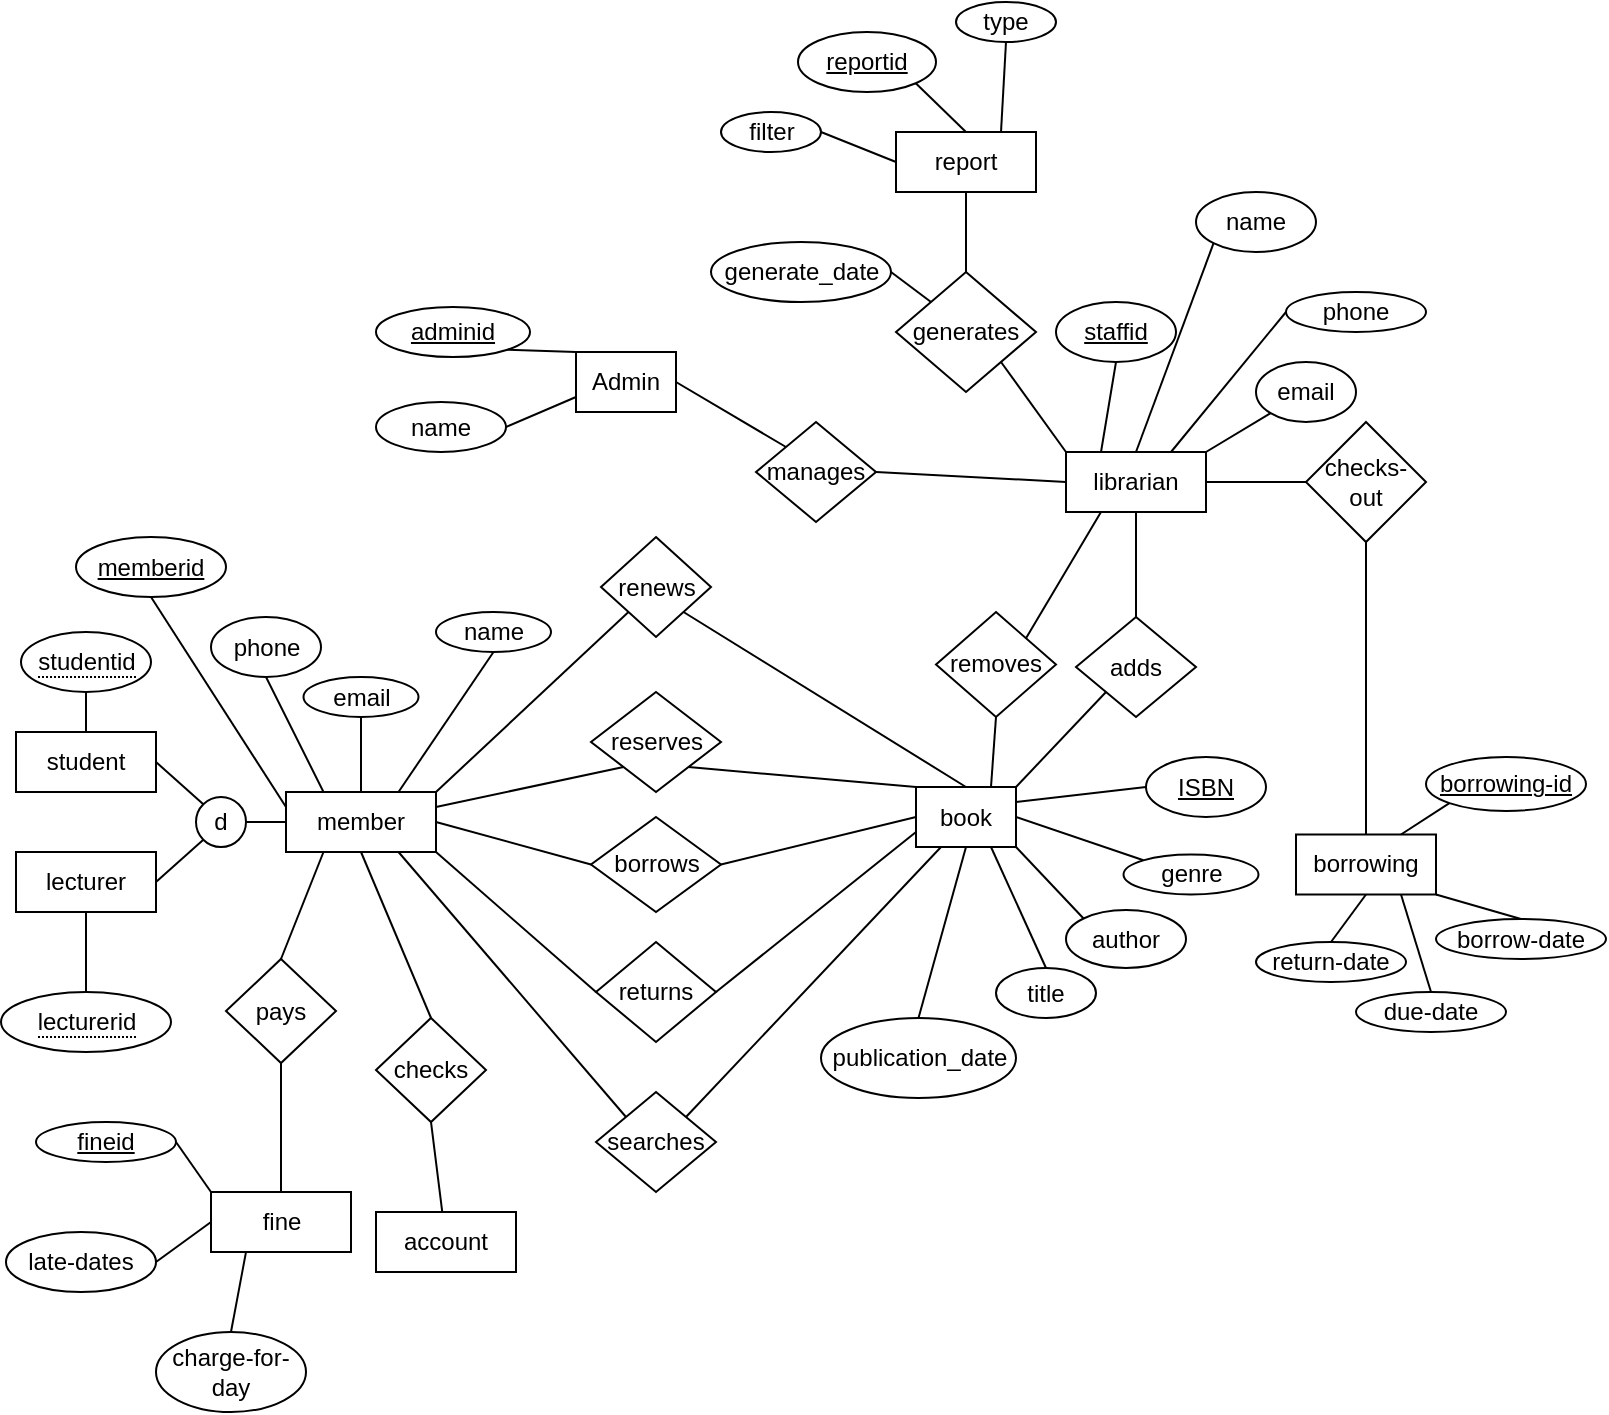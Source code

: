 <mxfile version="23.1.6" type="github">
  <diagram name="Page-1" id="lxUqVznezoO0cVdfgBmG">
    <mxGraphModel dx="956" dy="535" grid="1" gridSize="10" guides="1" tooltips="1" connect="1" arrows="1" fold="1" page="1" pageScale="1" pageWidth="850" pageHeight="1100" math="0" shadow="0">
      <root>
        <mxCell id="0" />
        <mxCell id="1" parent="0" />
        <mxCell id="ocRV4Swg5X49KJZOGOF2-2" value="borrowing" style="html=1;whiteSpace=wrap;" vertex="1" parent="1">
          <mxGeometry x="670" y="471.25" width="70" height="30" as="geometry" />
        </mxCell>
        <mxCell id="ocRV4Swg5X49KJZOGOF2-3" value="librarian" style="html=1;whiteSpace=wrap;" vertex="1" parent="1">
          <mxGeometry x="555" y="280" width="70" height="30" as="geometry" />
        </mxCell>
        <mxCell id="ocRV4Swg5X49KJZOGOF2-4" value="book" style="html=1;whiteSpace=wrap;" vertex="1" parent="1">
          <mxGeometry x="480" y="447.5" width="50" height="30" as="geometry" />
        </mxCell>
        <mxCell id="ocRV4Swg5X49KJZOGOF2-5" value="lecturer" style="html=1;whiteSpace=wrap;" vertex="1" parent="1">
          <mxGeometry x="30" y="480" width="70" height="30" as="geometry" />
        </mxCell>
        <mxCell id="ocRV4Swg5X49KJZOGOF2-6" value="student" style="html=1;whiteSpace=wrap;" vertex="1" parent="1">
          <mxGeometry x="30" y="420" width="70" height="30" as="geometry" />
        </mxCell>
        <mxCell id="ocRV4Swg5X49KJZOGOF2-7" value="member" style="html=1;whiteSpace=wrap;" vertex="1" parent="1">
          <mxGeometry x="165" y="450" width="75" height="30" as="geometry" />
        </mxCell>
        <mxCell id="ocRV4Swg5X49KJZOGOF2-9" value="report" style="html=1;whiteSpace=wrap;" vertex="1" parent="1">
          <mxGeometry x="470" y="120" width="70" height="30" as="geometry" />
        </mxCell>
        <mxCell id="ocRV4Swg5X49KJZOGOF2-10" value="account" style="html=1;whiteSpace=wrap;" vertex="1" parent="1">
          <mxGeometry x="210" y="660" width="70" height="30" as="geometry" />
        </mxCell>
        <mxCell id="ocRV4Swg5X49KJZOGOF2-12" value="d" style="ellipse;whiteSpace=wrap;html=1;aspect=fixed;" vertex="1" parent="1">
          <mxGeometry x="120" y="452.5" width="25" height="25" as="geometry" />
        </mxCell>
        <mxCell id="ocRV4Swg5X49KJZOGOF2-14" value="" style="endArrow=none;html=1;rounded=0;exitX=0;exitY=0;exitDx=0;exitDy=0;entryX=1;entryY=1;entryDx=0;entryDy=0;" edge="1" parent="1" source="ocRV4Swg5X49KJZOGOF2-4" target="ocRV4Swg5X49KJZOGOF2-21">
          <mxGeometry width="50" height="50" relative="1" as="geometry">
            <mxPoint x="510" y="280" as="sourcePoint" />
            <mxPoint x="560" y="230" as="targetPoint" />
          </mxGeometry>
        </mxCell>
        <mxCell id="ocRV4Swg5X49KJZOGOF2-15" value="" style="endArrow=none;html=1;rounded=0;exitX=1;exitY=0.5;exitDx=0;exitDy=0;entryX=0;entryY=0.5;entryDx=0;entryDy=0;" edge="1" parent="1" source="ocRV4Swg5X49KJZOGOF2-12" target="ocRV4Swg5X49KJZOGOF2-7">
          <mxGeometry width="50" height="50" relative="1" as="geometry">
            <mxPoint x="160" y="220" as="sourcePoint" />
            <mxPoint x="210" y="170" as="targetPoint" />
          </mxGeometry>
        </mxCell>
        <mxCell id="ocRV4Swg5X49KJZOGOF2-16" value="" style="endArrow=none;html=1;rounded=0;exitX=1;exitY=0.5;exitDx=0;exitDy=0;entryX=0;entryY=0;entryDx=0;entryDy=0;" edge="1" parent="1" source="ocRV4Swg5X49KJZOGOF2-6" target="ocRV4Swg5X49KJZOGOF2-12">
          <mxGeometry width="50" height="50" relative="1" as="geometry">
            <mxPoint x="125" y="157.5" as="sourcePoint" />
            <mxPoint x="175" y="107.5" as="targetPoint" />
          </mxGeometry>
        </mxCell>
        <mxCell id="ocRV4Swg5X49KJZOGOF2-17" value="" style="endArrow=none;html=1;rounded=0;exitX=1;exitY=0.5;exitDx=0;exitDy=0;entryX=0;entryY=1;entryDx=0;entryDy=0;" edge="1" parent="1" source="ocRV4Swg5X49KJZOGOF2-5" target="ocRV4Swg5X49KJZOGOF2-12">
          <mxGeometry width="50" height="50" relative="1" as="geometry">
            <mxPoint x="140" y="250" as="sourcePoint" />
            <mxPoint x="190" y="200" as="targetPoint" />
          </mxGeometry>
        </mxCell>
        <mxCell id="ocRV4Swg5X49KJZOGOF2-18" value="checks-out" style="rhombus;whiteSpace=wrap;html=1;" vertex="1" parent="1">
          <mxGeometry x="675" y="265" width="60" height="60" as="geometry" />
        </mxCell>
        <mxCell id="ocRV4Swg5X49KJZOGOF2-19" value="adds" style="rhombus;whiteSpace=wrap;html=1;" vertex="1" parent="1">
          <mxGeometry x="560" y="362.5" width="60" height="50" as="geometry" />
        </mxCell>
        <mxCell id="ocRV4Swg5X49KJZOGOF2-20" value="removes" style="rhombus;whiteSpace=wrap;html=1;" vertex="1" parent="1">
          <mxGeometry x="490" y="360" width="60" height="52.5" as="geometry" />
        </mxCell>
        <mxCell id="ocRV4Swg5X49KJZOGOF2-21" value="reserves" style="rhombus;whiteSpace=wrap;html=1;" vertex="1" parent="1">
          <mxGeometry x="317.5" y="400" width="65" height="50" as="geometry" />
        </mxCell>
        <mxCell id="ocRV4Swg5X49KJZOGOF2-22" value="searches" style="rhombus;whiteSpace=wrap;html=1;" vertex="1" parent="1">
          <mxGeometry x="320" y="600" width="60" height="50" as="geometry" />
        </mxCell>
        <mxCell id="ocRV4Swg5X49KJZOGOF2-23" value="returns" style="rhombus;whiteSpace=wrap;html=1;" vertex="1" parent="1">
          <mxGeometry x="320" y="525" width="60" height="50" as="geometry" />
        </mxCell>
        <mxCell id="ocRV4Swg5X49KJZOGOF2-24" value="renews" style="rhombus;whiteSpace=wrap;html=1;" vertex="1" parent="1">
          <mxGeometry x="322.5" y="322.5" width="55" height="50" as="geometry" />
        </mxCell>
        <mxCell id="ocRV4Swg5X49KJZOGOF2-25" value="borrows" style="rhombus;whiteSpace=wrap;html=1;" vertex="1" parent="1">
          <mxGeometry x="317.5" y="462.5" width="65" height="47.5" as="geometry" />
        </mxCell>
        <mxCell id="ocRV4Swg5X49KJZOGOF2-26" value="" style="endArrow=none;html=1;rounded=0;exitX=1;exitY=0.25;exitDx=0;exitDy=0;entryX=0;entryY=1;entryDx=0;entryDy=0;" edge="1" parent="1" source="ocRV4Swg5X49KJZOGOF2-7" target="ocRV4Swg5X49KJZOGOF2-21">
          <mxGeometry width="50" height="50" relative="1" as="geometry">
            <mxPoint x="290" y="280" as="sourcePoint" />
            <mxPoint x="340" y="230" as="targetPoint" />
          </mxGeometry>
        </mxCell>
        <mxCell id="ocRV4Swg5X49KJZOGOF2-27" value="" style="endArrow=none;html=1;rounded=0;exitX=1;exitY=1;exitDx=0;exitDy=0;entryX=0.5;entryY=0;entryDx=0;entryDy=0;" edge="1" parent="1" source="ocRV4Swg5X49KJZOGOF2-24" target="ocRV4Swg5X49KJZOGOF2-4">
          <mxGeometry width="50" height="50" relative="1" as="geometry">
            <mxPoint x="430" y="210" as="sourcePoint" />
            <mxPoint x="480" y="160" as="targetPoint" />
          </mxGeometry>
        </mxCell>
        <mxCell id="ocRV4Swg5X49KJZOGOF2-28" value="" style="endArrow=none;html=1;rounded=0;entryX=0;entryY=0;entryDx=0;entryDy=0;exitX=0.75;exitY=1;exitDx=0;exitDy=0;" edge="1" parent="1" source="ocRV4Swg5X49KJZOGOF2-7" target="ocRV4Swg5X49KJZOGOF2-22">
          <mxGeometry width="50" height="50" relative="1" as="geometry">
            <mxPoint x="240" y="320" as="sourcePoint" />
            <mxPoint x="300" y="370" as="targetPoint" />
          </mxGeometry>
        </mxCell>
        <mxCell id="ocRV4Swg5X49KJZOGOF2-29" value="" style="endArrow=none;html=1;rounded=0;exitX=1;exitY=0.5;exitDx=0;exitDy=0;entryX=0;entryY=0.5;entryDx=0;entryDy=0;" edge="1" parent="1" source="ocRV4Swg5X49KJZOGOF2-25" target="ocRV4Swg5X49KJZOGOF2-4">
          <mxGeometry width="50" height="50" relative="1" as="geometry">
            <mxPoint x="425" y="310" as="sourcePoint" />
            <mxPoint x="475" y="260" as="targetPoint" />
          </mxGeometry>
        </mxCell>
        <mxCell id="ocRV4Swg5X49KJZOGOF2-30" value="" style="endArrow=none;html=1;rounded=0;exitX=1;exitY=0.5;exitDx=0;exitDy=0;entryX=0;entryY=0.5;entryDx=0;entryDy=0;" edge="1" parent="1" source="ocRV4Swg5X49KJZOGOF2-7" target="ocRV4Swg5X49KJZOGOF2-25">
          <mxGeometry width="50" height="50" relative="1" as="geometry">
            <mxPoint x="295" y="300" as="sourcePoint" />
            <mxPoint x="345" y="250" as="targetPoint" />
          </mxGeometry>
        </mxCell>
        <mxCell id="ocRV4Swg5X49KJZOGOF2-31" value="" style="endArrow=none;html=1;rounded=0;exitX=1;exitY=0;exitDx=0;exitDy=0;entryX=0;entryY=1;entryDx=0;entryDy=0;" edge="1" parent="1" source="ocRV4Swg5X49KJZOGOF2-7" target="ocRV4Swg5X49KJZOGOF2-24">
          <mxGeometry width="50" height="50" relative="1" as="geometry">
            <mxPoint x="250" y="245" as="sourcePoint" />
            <mxPoint x="300" y="195" as="targetPoint" />
          </mxGeometry>
        </mxCell>
        <mxCell id="ocRV4Swg5X49KJZOGOF2-32" value="" style="endArrow=none;html=1;rounded=0;entryX=0;entryY=0.5;entryDx=0;entryDy=0;exitX=1;exitY=1;exitDx=0;exitDy=0;" edge="1" parent="1" source="ocRV4Swg5X49KJZOGOF2-7" target="ocRV4Swg5X49KJZOGOF2-23">
          <mxGeometry width="50" height="50" relative="1" as="geometry">
            <mxPoint x="240" y="390" as="sourcePoint" />
            <mxPoint x="290" y="340" as="targetPoint" />
          </mxGeometry>
        </mxCell>
        <mxCell id="ocRV4Swg5X49KJZOGOF2-33" value="" style="endArrow=none;html=1;rounded=0;entryX=0;entryY=0.75;entryDx=0;entryDy=0;exitX=1;exitY=0.5;exitDx=0;exitDy=0;" edge="1" parent="1" source="ocRV4Swg5X49KJZOGOF2-23" target="ocRV4Swg5X49KJZOGOF2-4">
          <mxGeometry width="50" height="50" relative="1" as="geometry">
            <mxPoint x="405" y="390" as="sourcePoint" />
            <mxPoint x="455" y="340" as="targetPoint" />
          </mxGeometry>
        </mxCell>
        <mxCell id="ocRV4Swg5X49KJZOGOF2-34" value="" style="endArrow=none;html=1;rounded=0;exitX=1;exitY=0;exitDx=0;exitDy=0;entryX=0.25;entryY=1;entryDx=0;entryDy=0;" edge="1" parent="1" source="ocRV4Swg5X49KJZOGOF2-22" target="ocRV4Swg5X49KJZOGOF2-4">
          <mxGeometry width="50" height="50" relative="1" as="geometry">
            <mxPoint x="440" y="410" as="sourcePoint" />
            <mxPoint x="490" y="360" as="targetPoint" />
          </mxGeometry>
        </mxCell>
        <mxCell id="ocRV4Swg5X49KJZOGOF2-37" value="" style="endArrow=none;html=1;rounded=0;exitX=1;exitY=0;exitDx=0;exitDy=0;entryX=0.25;entryY=1;entryDx=0;entryDy=0;" edge="1" parent="1" source="ocRV4Swg5X49KJZOGOF2-20" target="ocRV4Swg5X49KJZOGOF2-3">
          <mxGeometry width="50" height="50" relative="1" as="geometry">
            <mxPoint x="450" y="230" as="sourcePoint" />
            <mxPoint x="500" y="180" as="targetPoint" />
          </mxGeometry>
        </mxCell>
        <mxCell id="ocRV4Swg5X49KJZOGOF2-38" value="" style="endArrow=none;html=1;rounded=0;exitX=0.5;exitY=0;exitDx=0;exitDy=0;entryX=0.5;entryY=1;entryDx=0;entryDy=0;" edge="1" parent="1" source="ocRV4Swg5X49KJZOGOF2-19" target="ocRV4Swg5X49KJZOGOF2-3">
          <mxGeometry width="50" height="50" relative="1" as="geometry">
            <mxPoint x="630" y="282.5" as="sourcePoint" />
            <mxPoint x="570" y="320" as="targetPoint" />
          </mxGeometry>
        </mxCell>
        <mxCell id="ocRV4Swg5X49KJZOGOF2-39" value="" style="endArrow=none;html=1;rounded=0;exitX=1;exitY=0;exitDx=0;exitDy=0;entryX=0;entryY=1;entryDx=0;entryDy=0;" edge="1" parent="1" source="ocRV4Swg5X49KJZOGOF2-4" target="ocRV4Swg5X49KJZOGOF2-19">
          <mxGeometry width="50" height="50" relative="1" as="geometry">
            <mxPoint x="620" y="367.5" as="sourcePoint" />
            <mxPoint x="670" y="317.5" as="targetPoint" />
          </mxGeometry>
        </mxCell>
        <mxCell id="ocRV4Swg5X49KJZOGOF2-40" value="" style="endArrow=none;html=1;rounded=0;exitX=0.75;exitY=0;exitDx=0;exitDy=0;entryX=0.5;entryY=1;entryDx=0;entryDy=0;" edge="1" parent="1" source="ocRV4Swg5X49KJZOGOF2-4" target="ocRV4Swg5X49KJZOGOF2-20">
          <mxGeometry width="50" height="50" relative="1" as="geometry">
            <mxPoint x="530" y="322.5" as="sourcePoint" />
            <mxPoint x="580" y="272.5" as="targetPoint" />
          </mxGeometry>
        </mxCell>
        <mxCell id="ocRV4Swg5X49KJZOGOF2-42" value="Admin" style="rounded=0;whiteSpace=wrap;html=1;" vertex="1" parent="1">
          <mxGeometry x="310" y="230" width="50" height="30" as="geometry" />
        </mxCell>
        <mxCell id="ocRV4Swg5X49KJZOGOF2-43" value="manages" style="rhombus;whiteSpace=wrap;html=1;" vertex="1" parent="1">
          <mxGeometry x="400" y="265" width="60" height="50" as="geometry" />
        </mxCell>
        <mxCell id="ocRV4Swg5X49KJZOGOF2-44" value="" style="endArrow=none;html=1;rounded=0;exitX=1;exitY=0.5;exitDx=0;exitDy=0;entryX=0;entryY=0;entryDx=0;entryDy=0;" edge="1" parent="1" source="ocRV4Swg5X49KJZOGOF2-42" target="ocRV4Swg5X49KJZOGOF2-43">
          <mxGeometry width="50" height="50" relative="1" as="geometry">
            <mxPoint x="360" y="170" as="sourcePoint" />
            <mxPoint x="410" y="120" as="targetPoint" />
          </mxGeometry>
        </mxCell>
        <mxCell id="ocRV4Swg5X49KJZOGOF2-45" value="" style="endArrow=none;html=1;rounded=0;entryX=0.5;entryY=1;entryDx=0;entryDy=0;exitX=0.5;exitY=0;exitDx=0;exitDy=0;" edge="1" parent="1" source="ocRV4Swg5X49KJZOGOF2-2" target="ocRV4Swg5X49KJZOGOF2-18">
          <mxGeometry width="50" height="50" relative="1" as="geometry">
            <mxPoint x="670" y="310" as="sourcePoint" />
            <mxPoint x="720" y="260" as="targetPoint" />
          </mxGeometry>
        </mxCell>
        <mxCell id="ocRV4Swg5X49KJZOGOF2-46" value="" style="endArrow=none;html=1;rounded=0;exitX=1;exitY=0.5;exitDx=0;exitDy=0;entryX=0;entryY=0.5;entryDx=0;entryDy=0;" edge="1" parent="1" source="ocRV4Swg5X49KJZOGOF2-3" target="ocRV4Swg5X49KJZOGOF2-18">
          <mxGeometry width="50" height="50" relative="1" as="geometry">
            <mxPoint x="630" y="220" as="sourcePoint" />
            <mxPoint x="680" y="170" as="targetPoint" />
          </mxGeometry>
        </mxCell>
        <mxCell id="ocRV4Swg5X49KJZOGOF2-47" value="" style="endArrow=none;html=1;rounded=0;entryX=1;entryY=0.5;entryDx=0;entryDy=0;exitX=0;exitY=0.5;exitDx=0;exitDy=0;" edge="1" parent="1" source="ocRV4Swg5X49KJZOGOF2-3" target="ocRV4Swg5X49KJZOGOF2-43">
          <mxGeometry width="50" height="50" relative="1" as="geometry">
            <mxPoint x="485" y="190" as="sourcePoint" />
            <mxPoint x="535" y="140" as="targetPoint" />
          </mxGeometry>
        </mxCell>
        <mxCell id="ocRV4Swg5X49KJZOGOF2-48" value="checks" style="rhombus;whiteSpace=wrap;html=1;" vertex="1" parent="1">
          <mxGeometry x="210" y="563" width="55" height="52" as="geometry" />
        </mxCell>
        <mxCell id="ocRV4Swg5X49KJZOGOF2-49" value="generates" style="rhombus;whiteSpace=wrap;html=1;" vertex="1" parent="1">
          <mxGeometry x="470" y="190" width="70" height="60" as="geometry" />
        </mxCell>
        <mxCell id="ocRV4Swg5X49KJZOGOF2-50" value="" style="endArrow=none;html=1;rounded=0;entryX=0.5;entryY=1;entryDx=0;entryDy=0;exitX=0.5;exitY=0;exitDx=0;exitDy=0;" edge="1" parent="1" source="ocRV4Swg5X49KJZOGOF2-49" target="ocRV4Swg5X49KJZOGOF2-9">
          <mxGeometry width="50" height="50" relative="1" as="geometry">
            <mxPoint x="460" y="190" as="sourcePoint" />
            <mxPoint x="510" y="140" as="targetPoint" />
          </mxGeometry>
        </mxCell>
        <mxCell id="ocRV4Swg5X49KJZOGOF2-51" value="" style="endArrow=none;html=1;rounded=0;entryX=1;entryY=1;entryDx=0;entryDy=0;exitX=0;exitY=0;exitDx=0;exitDy=0;" edge="1" parent="1" source="ocRV4Swg5X49KJZOGOF2-3" target="ocRV4Swg5X49KJZOGOF2-49">
          <mxGeometry width="50" height="50" relative="1" as="geometry">
            <mxPoint x="505" y="300" as="sourcePoint" />
            <mxPoint x="555" y="250" as="targetPoint" />
          </mxGeometry>
        </mxCell>
        <mxCell id="ocRV4Swg5X49KJZOGOF2-52" value="" style="endArrow=none;html=1;rounded=0;entryX=0.5;entryY=1;entryDx=0;entryDy=0;" edge="1" parent="1" source="ocRV4Swg5X49KJZOGOF2-10" target="ocRV4Swg5X49KJZOGOF2-48">
          <mxGeometry width="50" height="50" relative="1" as="geometry">
            <mxPoint x="130" y="720" as="sourcePoint" />
            <mxPoint x="180" y="670" as="targetPoint" />
          </mxGeometry>
        </mxCell>
        <mxCell id="ocRV4Swg5X49KJZOGOF2-53" value="" style="endArrow=none;html=1;rounded=0;entryX=0.5;entryY=1;entryDx=0;entryDy=0;exitX=0.5;exitY=0;exitDx=0;exitDy=0;" edge="1" parent="1" source="ocRV4Swg5X49KJZOGOF2-48" target="ocRV4Swg5X49KJZOGOF2-7">
          <mxGeometry width="50" height="50" relative="1" as="geometry">
            <mxPoint x="140" y="575" as="sourcePoint" />
            <mxPoint x="190" y="525" as="targetPoint" />
          </mxGeometry>
        </mxCell>
        <mxCell id="ocRV4Swg5X49KJZOGOF2-62" value="memberid" style="ellipse;whiteSpace=wrap;html=1;align=center;fontStyle=4;" vertex="1" parent="1">
          <mxGeometry x="60" y="322.5" width="75" height="30" as="geometry" />
        </mxCell>
        <mxCell id="ocRV4Swg5X49KJZOGOF2-63" value="publication_date" style="ellipse;whiteSpace=wrap;html=1;align=center;" vertex="1" parent="1">
          <mxGeometry x="432.5" y="563" width="97.5" height="40" as="geometry" />
        </mxCell>
        <mxCell id="ocRV4Swg5X49KJZOGOF2-64" value="genre" style="ellipse;whiteSpace=wrap;html=1;align=center;" vertex="1" parent="1">
          <mxGeometry x="583.75" y="481.25" width="67.5" height="20" as="geometry" />
        </mxCell>
        <mxCell id="ocRV4Swg5X49KJZOGOF2-65" value="author" style="ellipse;whiteSpace=wrap;html=1;align=center;" vertex="1" parent="1">
          <mxGeometry x="555" y="509" width="60" height="29" as="geometry" />
        </mxCell>
        <mxCell id="ocRV4Swg5X49KJZOGOF2-67" value="phone" style="ellipse;whiteSpace=wrap;html=1;align=center;" vertex="1" parent="1">
          <mxGeometry x="127.5" y="362.5" width="55" height="30" as="geometry" />
        </mxCell>
        <mxCell id="ocRV4Swg5X49KJZOGOF2-68" value="email" style="ellipse;whiteSpace=wrap;html=1;align=center;" vertex="1" parent="1">
          <mxGeometry x="173.75" y="392.5" width="57.5" height="20" as="geometry" />
        </mxCell>
        <mxCell id="ocRV4Swg5X49KJZOGOF2-69" value="name" style="ellipse;whiteSpace=wrap;html=1;align=center;" vertex="1" parent="1">
          <mxGeometry x="240" y="360" width="57.5" height="20" as="geometry" />
        </mxCell>
        <mxCell id="ocRV4Swg5X49KJZOGOF2-70" value="&lt;span style=&quot;border-bottom: 1px dotted&quot;&gt;studentid&lt;/span&gt;" style="ellipse;whiteSpace=wrap;html=1;align=center;" vertex="1" parent="1">
          <mxGeometry x="32.5" y="370" width="65" height="30" as="geometry" />
        </mxCell>
        <mxCell id="ocRV4Swg5X49KJZOGOF2-71" value="&lt;span style=&quot;border-bottom: 1px dotted&quot;&gt;lecturerid&lt;/span&gt;" style="ellipse;whiteSpace=wrap;html=1;align=center;" vertex="1" parent="1">
          <mxGeometry x="22.5" y="550" width="85" height="30" as="geometry" />
        </mxCell>
        <mxCell id="ocRV4Swg5X49KJZOGOF2-72" value="" style="endArrow=none;html=1;rounded=0;entryX=0.5;entryY=1;entryDx=0;entryDy=0;exitX=0.25;exitY=0;exitDx=0;exitDy=0;" edge="1" parent="1" source="ocRV4Swg5X49KJZOGOF2-7" target="ocRV4Swg5X49KJZOGOF2-67">
          <mxGeometry width="50" height="50" relative="1" as="geometry">
            <mxPoint x="145" y="412.5" as="sourcePoint" />
            <mxPoint x="195" y="362.5" as="targetPoint" />
          </mxGeometry>
        </mxCell>
        <mxCell id="ocRV4Swg5X49KJZOGOF2-73" value="" style="endArrow=none;html=1;rounded=0;exitX=0.75;exitY=0;exitDx=0;exitDy=0;entryX=0.5;entryY=1;entryDx=0;entryDy=0;" edge="1" parent="1" source="ocRV4Swg5X49KJZOGOF2-7" target="ocRV4Swg5X49KJZOGOF2-69">
          <mxGeometry width="50" height="50" relative="1" as="geometry">
            <mxPoint x="192.5" y="447.5" as="sourcePoint" />
            <mxPoint x="242.5" y="397.5" as="targetPoint" />
          </mxGeometry>
        </mxCell>
        <mxCell id="ocRV4Swg5X49KJZOGOF2-74" value="" style="endArrow=none;html=1;rounded=0;entryX=0.5;entryY=1;entryDx=0;entryDy=0;exitX=0;exitY=0.25;exitDx=0;exitDy=0;" edge="1" parent="1" source="ocRV4Swg5X49KJZOGOF2-7" target="ocRV4Swg5X49KJZOGOF2-62">
          <mxGeometry width="50" height="50" relative="1" as="geometry">
            <mxPoint x="162.5" y="440" as="sourcePoint" />
            <mxPoint x="212.5" y="390" as="targetPoint" />
          </mxGeometry>
        </mxCell>
        <mxCell id="ocRV4Swg5X49KJZOGOF2-75" value="" style="endArrow=none;html=1;rounded=0;exitX=0.5;exitY=0;exitDx=0;exitDy=0;entryX=0.5;entryY=1;entryDx=0;entryDy=0;" edge="1" parent="1" source="ocRV4Swg5X49KJZOGOF2-6" target="ocRV4Swg5X49KJZOGOF2-70">
          <mxGeometry width="50" height="50" relative="1" as="geometry">
            <mxPoint x="70" y="402.5" as="sourcePoint" />
            <mxPoint x="120" y="352.5" as="targetPoint" />
          </mxGeometry>
        </mxCell>
        <mxCell id="ocRV4Swg5X49KJZOGOF2-76" value="" style="endArrow=none;html=1;rounded=0;entryX=0.5;entryY=1;entryDx=0;entryDy=0;exitX=0.5;exitY=0;exitDx=0;exitDy=0;" edge="1" parent="1" source="ocRV4Swg5X49KJZOGOF2-71" target="ocRV4Swg5X49KJZOGOF2-5">
          <mxGeometry width="50" height="50" relative="1" as="geometry">
            <mxPoint x="70" y="560" as="sourcePoint" />
            <mxPoint x="120" y="510" as="targetPoint" />
          </mxGeometry>
        </mxCell>
        <mxCell id="ocRV4Swg5X49KJZOGOF2-78" value="" style="endArrow=none;html=1;rounded=0;entryX=0.5;entryY=1;entryDx=0;entryDy=0;exitX=0.5;exitY=0;exitDx=0;exitDy=0;" edge="1" parent="1" source="ocRV4Swg5X49KJZOGOF2-7" target="ocRV4Swg5X49KJZOGOF2-68">
          <mxGeometry width="50" height="50" relative="1" as="geometry">
            <mxPoint x="175" y="447.5" as="sourcePoint" />
            <mxPoint x="225" y="397.5" as="targetPoint" />
          </mxGeometry>
        </mxCell>
        <mxCell id="ocRV4Swg5X49KJZOGOF2-81" value="title" style="ellipse;whiteSpace=wrap;html=1;align=center;" vertex="1" parent="1">
          <mxGeometry x="520" y="538" width="50" height="25" as="geometry" />
        </mxCell>
        <mxCell id="ocRV4Swg5X49KJZOGOF2-83" value="ISBN" style="ellipse;whiteSpace=wrap;html=1;align=center;fontStyle=4;" vertex="1" parent="1">
          <mxGeometry x="595" y="432.5" width="60" height="30" as="geometry" />
        </mxCell>
        <mxCell id="ocRV4Swg5X49KJZOGOF2-84" value="" style="endArrow=none;html=1;rounded=0;entryX=0.5;entryY=1;entryDx=0;entryDy=0;exitX=0.5;exitY=0;exitDx=0;exitDy=0;" edge="1" parent="1" source="ocRV4Swg5X49KJZOGOF2-63" target="ocRV4Swg5X49KJZOGOF2-4">
          <mxGeometry width="50" height="50" relative="1" as="geometry">
            <mxPoint x="460" y="575" as="sourcePoint" />
            <mxPoint x="510" y="525" as="targetPoint" />
          </mxGeometry>
        </mxCell>
        <mxCell id="ocRV4Swg5X49KJZOGOF2-85" value="" style="endArrow=none;html=1;rounded=0;entryX=1;entryY=1;entryDx=0;entryDy=0;exitX=0;exitY=0;exitDx=0;exitDy=0;" edge="1" parent="1" source="ocRV4Swg5X49KJZOGOF2-65" target="ocRV4Swg5X49KJZOGOF2-4">
          <mxGeometry width="50" height="50" relative="1" as="geometry">
            <mxPoint x="505" y="560" as="sourcePoint" />
            <mxPoint x="555" y="510" as="targetPoint" />
          </mxGeometry>
        </mxCell>
        <mxCell id="ocRV4Swg5X49KJZOGOF2-86" value="" style="endArrow=none;html=1;rounded=0;entryX=0.75;entryY=1;entryDx=0;entryDy=0;exitX=0.5;exitY=0;exitDx=0;exitDy=0;" edge="1" parent="1" source="ocRV4Swg5X49KJZOGOF2-81" target="ocRV4Swg5X49KJZOGOF2-4">
          <mxGeometry width="50" height="50" relative="1" as="geometry">
            <mxPoint x="470" y="563" as="sourcePoint" />
            <mxPoint x="520" y="513" as="targetPoint" />
          </mxGeometry>
        </mxCell>
        <mxCell id="ocRV4Swg5X49KJZOGOF2-87" value="" style="endArrow=none;html=1;rounded=0;exitX=1;exitY=0.5;exitDx=0;exitDy=0;entryX=0;entryY=0;entryDx=0;entryDy=0;" edge="1" parent="1" source="ocRV4Swg5X49KJZOGOF2-4" target="ocRV4Swg5X49KJZOGOF2-64">
          <mxGeometry width="50" height="50" relative="1" as="geometry">
            <mxPoint x="545" y="540" as="sourcePoint" />
            <mxPoint x="595" y="490" as="targetPoint" />
          </mxGeometry>
        </mxCell>
        <mxCell id="ocRV4Swg5X49KJZOGOF2-88" value="" style="endArrow=none;html=1;rounded=0;exitX=1;exitY=0.25;exitDx=0;exitDy=0;entryX=0;entryY=0.5;entryDx=0;entryDy=0;" edge="1" parent="1" source="ocRV4Swg5X49KJZOGOF2-4" target="ocRV4Swg5X49KJZOGOF2-83">
          <mxGeometry width="50" height="50" relative="1" as="geometry">
            <mxPoint x="530" y="487.5" as="sourcePoint" />
            <mxPoint x="580" y="437.5" as="targetPoint" />
          </mxGeometry>
        </mxCell>
        <mxCell id="ocRV4Swg5X49KJZOGOF2-89" value="borrowing-id" style="ellipse;whiteSpace=wrap;html=1;align=center;fontStyle=4;" vertex="1" parent="1">
          <mxGeometry x="735" y="432.5" width="80" height="27" as="geometry" />
        </mxCell>
        <mxCell id="ocRV4Swg5X49KJZOGOF2-90" value="return-date" style="ellipse;whiteSpace=wrap;html=1;align=center;" vertex="1" parent="1">
          <mxGeometry x="650" y="525" width="75" height="20" as="geometry" />
        </mxCell>
        <mxCell id="ocRV4Swg5X49KJZOGOF2-91" value="due-date" style="ellipse;whiteSpace=wrap;html=1;align=center;" vertex="1" parent="1">
          <mxGeometry x="700" y="550" width="75" height="20" as="geometry" />
        </mxCell>
        <mxCell id="ocRV4Swg5X49KJZOGOF2-92" value="borrow-date" style="ellipse;whiteSpace=wrap;html=1;align=center;" vertex="1" parent="1">
          <mxGeometry x="740" y="513.5" width="85" height="20" as="geometry" />
        </mxCell>
        <mxCell id="ocRV4Swg5X49KJZOGOF2-93" value="" style="endArrow=none;html=1;rounded=0;entryX=0.5;entryY=1;entryDx=0;entryDy=0;exitX=0.5;exitY=0;exitDx=0;exitDy=0;" edge="1" parent="1" source="ocRV4Swg5X49KJZOGOF2-90" target="ocRV4Swg5X49KJZOGOF2-2">
          <mxGeometry width="50" height="50" relative="1" as="geometry">
            <mxPoint x="605" y="603" as="sourcePoint" />
            <mxPoint x="655" y="553" as="targetPoint" />
          </mxGeometry>
        </mxCell>
        <mxCell id="ocRV4Swg5X49KJZOGOF2-94" value="" style="endArrow=none;html=1;rounded=0;entryX=0.75;entryY=1;entryDx=0;entryDy=0;exitX=0.5;exitY=0;exitDx=0;exitDy=0;" edge="1" parent="1" source="ocRV4Swg5X49KJZOGOF2-91" target="ocRV4Swg5X49KJZOGOF2-2">
          <mxGeometry width="50" height="50" relative="1" as="geometry">
            <mxPoint x="615" y="608" as="sourcePoint" />
            <mxPoint x="665" y="558" as="targetPoint" />
          </mxGeometry>
        </mxCell>
        <mxCell id="ocRV4Swg5X49KJZOGOF2-95" value="" style="endArrow=none;html=1;rounded=0;entryX=1;entryY=1;entryDx=0;entryDy=0;exitX=0.5;exitY=0;exitDx=0;exitDy=0;" edge="1" parent="1" source="ocRV4Swg5X49KJZOGOF2-92" target="ocRV4Swg5X49KJZOGOF2-2">
          <mxGeometry width="50" height="50" relative="1" as="geometry">
            <mxPoint x="655" y="588" as="sourcePoint" />
            <mxPoint x="705" y="538" as="targetPoint" />
          </mxGeometry>
        </mxCell>
        <mxCell id="ocRV4Swg5X49KJZOGOF2-96" value="" style="endArrow=none;html=1;rounded=0;exitX=0.75;exitY=0;exitDx=0;exitDy=0;entryX=0;entryY=1;entryDx=0;entryDy=0;" edge="1" parent="1" source="ocRV4Swg5X49KJZOGOF2-2" target="ocRV4Swg5X49KJZOGOF2-89">
          <mxGeometry width="50" height="50" relative="1" as="geometry">
            <mxPoint x="780" y="502.5" as="sourcePoint" />
            <mxPoint x="830" y="452.5" as="targetPoint" />
          </mxGeometry>
        </mxCell>
        <mxCell id="ocRV4Swg5X49KJZOGOF2-97" value="staffid" style="ellipse;whiteSpace=wrap;html=1;align=center;fontStyle=4;" vertex="1" parent="1">
          <mxGeometry x="550" y="205" width="60" height="30" as="geometry" />
        </mxCell>
        <mxCell id="ocRV4Swg5X49KJZOGOF2-98" value="phone" style="ellipse;whiteSpace=wrap;html=1;align=center;" vertex="1" parent="1">
          <mxGeometry x="665" y="200" width="70" height="20" as="geometry" />
        </mxCell>
        <mxCell id="ocRV4Swg5X49KJZOGOF2-99" value="email" style="ellipse;whiteSpace=wrap;html=1;align=center;" vertex="1" parent="1">
          <mxGeometry x="650" y="235" width="50" height="30" as="geometry" />
        </mxCell>
        <mxCell id="ocRV4Swg5X49KJZOGOF2-100" value="name" style="ellipse;whiteSpace=wrap;html=1;align=center;" vertex="1" parent="1">
          <mxGeometry x="620" y="150" width="60" height="30" as="geometry" />
        </mxCell>
        <mxCell id="ocRV4Swg5X49KJZOGOF2-102" value="" style="endArrow=none;html=1;rounded=0;exitX=1;exitY=0;exitDx=0;exitDy=0;entryX=0;entryY=1;entryDx=0;entryDy=0;" edge="1" parent="1" source="ocRV4Swg5X49KJZOGOF2-3" target="ocRV4Swg5X49KJZOGOF2-99">
          <mxGeometry width="50" height="50" relative="1" as="geometry">
            <mxPoint x="610" y="322.5" as="sourcePoint" />
            <mxPoint x="660" y="272.5" as="targetPoint" />
          </mxGeometry>
        </mxCell>
        <mxCell id="ocRV4Swg5X49KJZOGOF2-103" value="" style="endArrow=none;html=1;rounded=0;exitX=0.75;exitY=0;exitDx=0;exitDy=0;entryX=0;entryY=0.5;entryDx=0;entryDy=0;" edge="1" parent="1" source="ocRV4Swg5X49KJZOGOF2-3" target="ocRV4Swg5X49KJZOGOF2-98">
          <mxGeometry width="50" height="50" relative="1" as="geometry">
            <mxPoint x="601.25" y="270" as="sourcePoint" />
            <mxPoint x="651.25" y="220" as="targetPoint" />
          </mxGeometry>
        </mxCell>
        <mxCell id="ocRV4Swg5X49KJZOGOF2-104" value="" style="endArrow=none;html=1;rounded=0;exitX=0.5;exitY=0;exitDx=0;exitDy=0;entryX=0;entryY=1;entryDx=0;entryDy=0;" edge="1" parent="1" source="ocRV4Swg5X49KJZOGOF2-3" target="ocRV4Swg5X49KJZOGOF2-100">
          <mxGeometry width="50" height="50" relative="1" as="geometry">
            <mxPoint x="615" y="235" as="sourcePoint" />
            <mxPoint x="665" y="185" as="targetPoint" />
          </mxGeometry>
        </mxCell>
        <mxCell id="ocRV4Swg5X49KJZOGOF2-105" value="" style="endArrow=none;html=1;rounded=0;exitX=0.25;exitY=0;exitDx=0;exitDy=0;entryX=0.5;entryY=1;entryDx=0;entryDy=0;" edge="1" parent="1" source="ocRV4Swg5X49KJZOGOF2-3" target="ocRV4Swg5X49KJZOGOF2-97">
          <mxGeometry width="50" height="50" relative="1" as="geometry">
            <mxPoint x="583.75" y="240" as="sourcePoint" />
            <mxPoint x="633.75" y="190" as="targetPoint" />
          </mxGeometry>
        </mxCell>
        <mxCell id="ocRV4Swg5X49KJZOGOF2-112" value="pays" style="rhombus;whiteSpace=wrap;html=1;" vertex="1" parent="1">
          <mxGeometry x="135" y="533.5" width="55" height="52" as="geometry" />
        </mxCell>
        <mxCell id="ocRV4Swg5X49KJZOGOF2-114" value="fine" style="html=1;whiteSpace=wrap;" vertex="1" parent="1">
          <mxGeometry x="127.5" y="650" width="70" height="30" as="geometry" />
        </mxCell>
        <mxCell id="ocRV4Swg5X49KJZOGOF2-115" value="" style="endArrow=none;html=1;rounded=0;entryX=0.5;entryY=1;entryDx=0;entryDy=0;exitX=0.5;exitY=0;exitDx=0;exitDy=0;" edge="1" parent="1" source="ocRV4Swg5X49KJZOGOF2-114" target="ocRV4Swg5X49KJZOGOF2-112">
          <mxGeometry width="50" height="50" relative="1" as="geometry">
            <mxPoint x="115" y="660" as="sourcePoint" />
            <mxPoint x="165" y="610" as="targetPoint" />
          </mxGeometry>
        </mxCell>
        <mxCell id="ocRV4Swg5X49KJZOGOF2-116" value="" style="endArrow=none;html=1;rounded=0;entryX=0.25;entryY=1;entryDx=0;entryDy=0;exitX=0.5;exitY=0;exitDx=0;exitDy=0;" edge="1" parent="1" source="ocRV4Swg5X49KJZOGOF2-112" target="ocRV4Swg5X49KJZOGOF2-7">
          <mxGeometry width="50" height="50" relative="1" as="geometry">
            <mxPoint x="140" y="570" as="sourcePoint" />
            <mxPoint x="157.5" y="520" as="targetPoint" />
          </mxGeometry>
        </mxCell>
        <mxCell id="ocRV4Swg5X49KJZOGOF2-117" value="fineid" style="ellipse;whiteSpace=wrap;html=1;align=center;fontStyle=4;" vertex="1" parent="1">
          <mxGeometry x="40" y="615" width="70" height="20" as="geometry" />
        </mxCell>
        <mxCell id="ocRV4Swg5X49KJZOGOF2-118" value="late-dates" style="ellipse;whiteSpace=wrap;html=1;align=center;" vertex="1" parent="1">
          <mxGeometry x="25" y="670" width="75" height="30" as="geometry" />
        </mxCell>
        <mxCell id="ocRV4Swg5X49KJZOGOF2-119" value="charge-for-day" style="ellipse;whiteSpace=wrap;html=1;align=center;" vertex="1" parent="1">
          <mxGeometry x="100" y="720" width="75" height="40" as="geometry" />
        </mxCell>
        <mxCell id="ocRV4Swg5X49KJZOGOF2-120" value="" style="endArrow=none;html=1;rounded=0;exitX=1;exitY=0.5;exitDx=0;exitDy=0;entryX=0;entryY=0.5;entryDx=0;entryDy=0;" edge="1" parent="1" source="ocRV4Swg5X49KJZOGOF2-118" target="ocRV4Swg5X49KJZOGOF2-114">
          <mxGeometry width="50" height="50" relative="1" as="geometry">
            <mxPoint x="85" y="740" as="sourcePoint" />
            <mxPoint x="135" y="690" as="targetPoint" />
          </mxGeometry>
        </mxCell>
        <mxCell id="ocRV4Swg5X49KJZOGOF2-121" value="" style="endArrow=none;html=1;rounded=0;entryX=0.25;entryY=1;entryDx=0;entryDy=0;exitX=0.5;exitY=0;exitDx=0;exitDy=0;" edge="1" parent="1" source="ocRV4Swg5X49KJZOGOF2-119" target="ocRV4Swg5X49KJZOGOF2-114">
          <mxGeometry width="50" height="50" relative="1" as="geometry">
            <mxPoint x="85" y="740" as="sourcePoint" />
            <mxPoint x="135" y="690" as="targetPoint" />
          </mxGeometry>
        </mxCell>
        <mxCell id="ocRV4Swg5X49KJZOGOF2-122" value="" style="endArrow=none;html=1;rounded=0;exitX=1;exitY=0.5;exitDx=0;exitDy=0;entryX=0;entryY=0;entryDx=0;entryDy=0;" edge="1" parent="1" source="ocRV4Swg5X49KJZOGOF2-117" target="ocRV4Swg5X49KJZOGOF2-114">
          <mxGeometry width="50" height="50" relative="1" as="geometry">
            <mxPoint x="85" y="670" as="sourcePoint" />
            <mxPoint x="135" y="620" as="targetPoint" />
          </mxGeometry>
        </mxCell>
        <mxCell id="ocRV4Swg5X49KJZOGOF2-123" value="reportid" style="ellipse;whiteSpace=wrap;html=1;align=center;fontStyle=4;" vertex="1" parent="1">
          <mxGeometry x="421" y="70" width="69" height="30" as="geometry" />
        </mxCell>
        <mxCell id="ocRV4Swg5X49KJZOGOF2-124" value="filter" style="ellipse;whiteSpace=wrap;html=1;align=center;" vertex="1" parent="1">
          <mxGeometry x="382.5" y="110" width="50" height="20" as="geometry" />
        </mxCell>
        <mxCell id="ocRV4Swg5X49KJZOGOF2-125" value="type" style="ellipse;whiteSpace=wrap;html=1;align=center;" vertex="1" parent="1">
          <mxGeometry x="500" y="55" width="50" height="20" as="geometry" />
        </mxCell>
        <mxCell id="ocRV4Swg5X49KJZOGOF2-126" value="generate_date" style="ellipse;whiteSpace=wrap;html=1;align=center;" vertex="1" parent="1">
          <mxGeometry x="377.5" y="175" width="90" height="30" as="geometry" />
        </mxCell>
        <mxCell id="ocRV4Swg5X49KJZOGOF2-127" value="" style="endArrow=none;html=1;rounded=0;exitX=1;exitY=0.5;exitDx=0;exitDy=0;entryX=0;entryY=0.5;entryDx=0;entryDy=0;" edge="1" parent="1" source="ocRV4Swg5X49KJZOGOF2-124" target="ocRV4Swg5X49KJZOGOF2-9">
          <mxGeometry width="50" height="50" relative="1" as="geometry">
            <mxPoint x="390" y="190" as="sourcePoint" />
            <mxPoint x="440" y="140" as="targetPoint" />
          </mxGeometry>
        </mxCell>
        <mxCell id="ocRV4Swg5X49KJZOGOF2-128" value="" style="endArrow=none;html=1;rounded=0;entryX=0.5;entryY=0;entryDx=0;entryDy=0;exitX=1;exitY=1;exitDx=0;exitDy=0;" edge="1" parent="1" source="ocRV4Swg5X49KJZOGOF2-123" target="ocRV4Swg5X49KJZOGOF2-9">
          <mxGeometry width="50" height="50" relative="1" as="geometry">
            <mxPoint x="432.5" y="140" as="sourcePoint" />
            <mxPoint x="482.5" y="90" as="targetPoint" />
          </mxGeometry>
        </mxCell>
        <mxCell id="ocRV4Swg5X49KJZOGOF2-129" value="" style="endArrow=none;html=1;rounded=0;exitX=0.75;exitY=0;exitDx=0;exitDy=0;entryX=0.5;entryY=1;entryDx=0;entryDy=0;" edge="1" parent="1" source="ocRV4Swg5X49KJZOGOF2-9" target="ocRV4Swg5X49KJZOGOF2-125">
          <mxGeometry width="50" height="50" relative="1" as="geometry">
            <mxPoint x="550" y="145" as="sourcePoint" />
            <mxPoint x="600" y="95" as="targetPoint" />
          </mxGeometry>
        </mxCell>
        <mxCell id="ocRV4Swg5X49KJZOGOF2-130" value="" style="endArrow=none;html=1;rounded=0;entryX=0;entryY=0;entryDx=0;entryDy=0;exitX=1;exitY=0.5;exitDx=0;exitDy=0;" edge="1" parent="1" source="ocRV4Swg5X49KJZOGOF2-126" target="ocRV4Swg5X49KJZOGOF2-49">
          <mxGeometry width="50" height="50" relative="1" as="geometry">
            <mxPoint x="432.5" y="235" as="sourcePoint" />
            <mxPoint x="482.5" y="185" as="targetPoint" />
          </mxGeometry>
        </mxCell>
        <mxCell id="ocRV4Swg5X49KJZOGOF2-131" value="adminid" style="ellipse;whiteSpace=wrap;html=1;align=center;fontStyle=4;" vertex="1" parent="1">
          <mxGeometry x="210" y="207.5" width="77" height="25" as="geometry" />
        </mxCell>
        <mxCell id="ocRV4Swg5X49KJZOGOF2-132" value="name" style="ellipse;whiteSpace=wrap;html=1;align=center;" vertex="1" parent="1">
          <mxGeometry x="210" y="255" width="65" height="25" as="geometry" />
        </mxCell>
        <mxCell id="ocRV4Swg5X49KJZOGOF2-133" value="" style="endArrow=none;html=1;rounded=0;entryX=0;entryY=0.75;entryDx=0;entryDy=0;exitX=1;exitY=0.5;exitDx=0;exitDy=0;" edge="1" parent="1" source="ocRV4Swg5X49KJZOGOF2-132" target="ocRV4Swg5X49KJZOGOF2-42">
          <mxGeometry width="50" height="50" relative="1" as="geometry">
            <mxPoint x="247.5" y="300" as="sourcePoint" />
            <mxPoint x="297.5" y="250" as="targetPoint" />
          </mxGeometry>
        </mxCell>
        <mxCell id="ocRV4Swg5X49KJZOGOF2-134" value="" style="endArrow=none;html=1;rounded=0;exitX=1;exitY=1;exitDx=0;exitDy=0;entryX=0;entryY=0;entryDx=0;entryDy=0;" edge="1" parent="1" source="ocRV4Swg5X49KJZOGOF2-131" target="ocRV4Swg5X49KJZOGOF2-42">
          <mxGeometry width="50" height="50" relative="1" as="geometry">
            <mxPoint x="285.5" y="235" as="sourcePoint" />
            <mxPoint x="335.5" y="185" as="targetPoint" />
          </mxGeometry>
        </mxCell>
      </root>
    </mxGraphModel>
  </diagram>
</mxfile>
